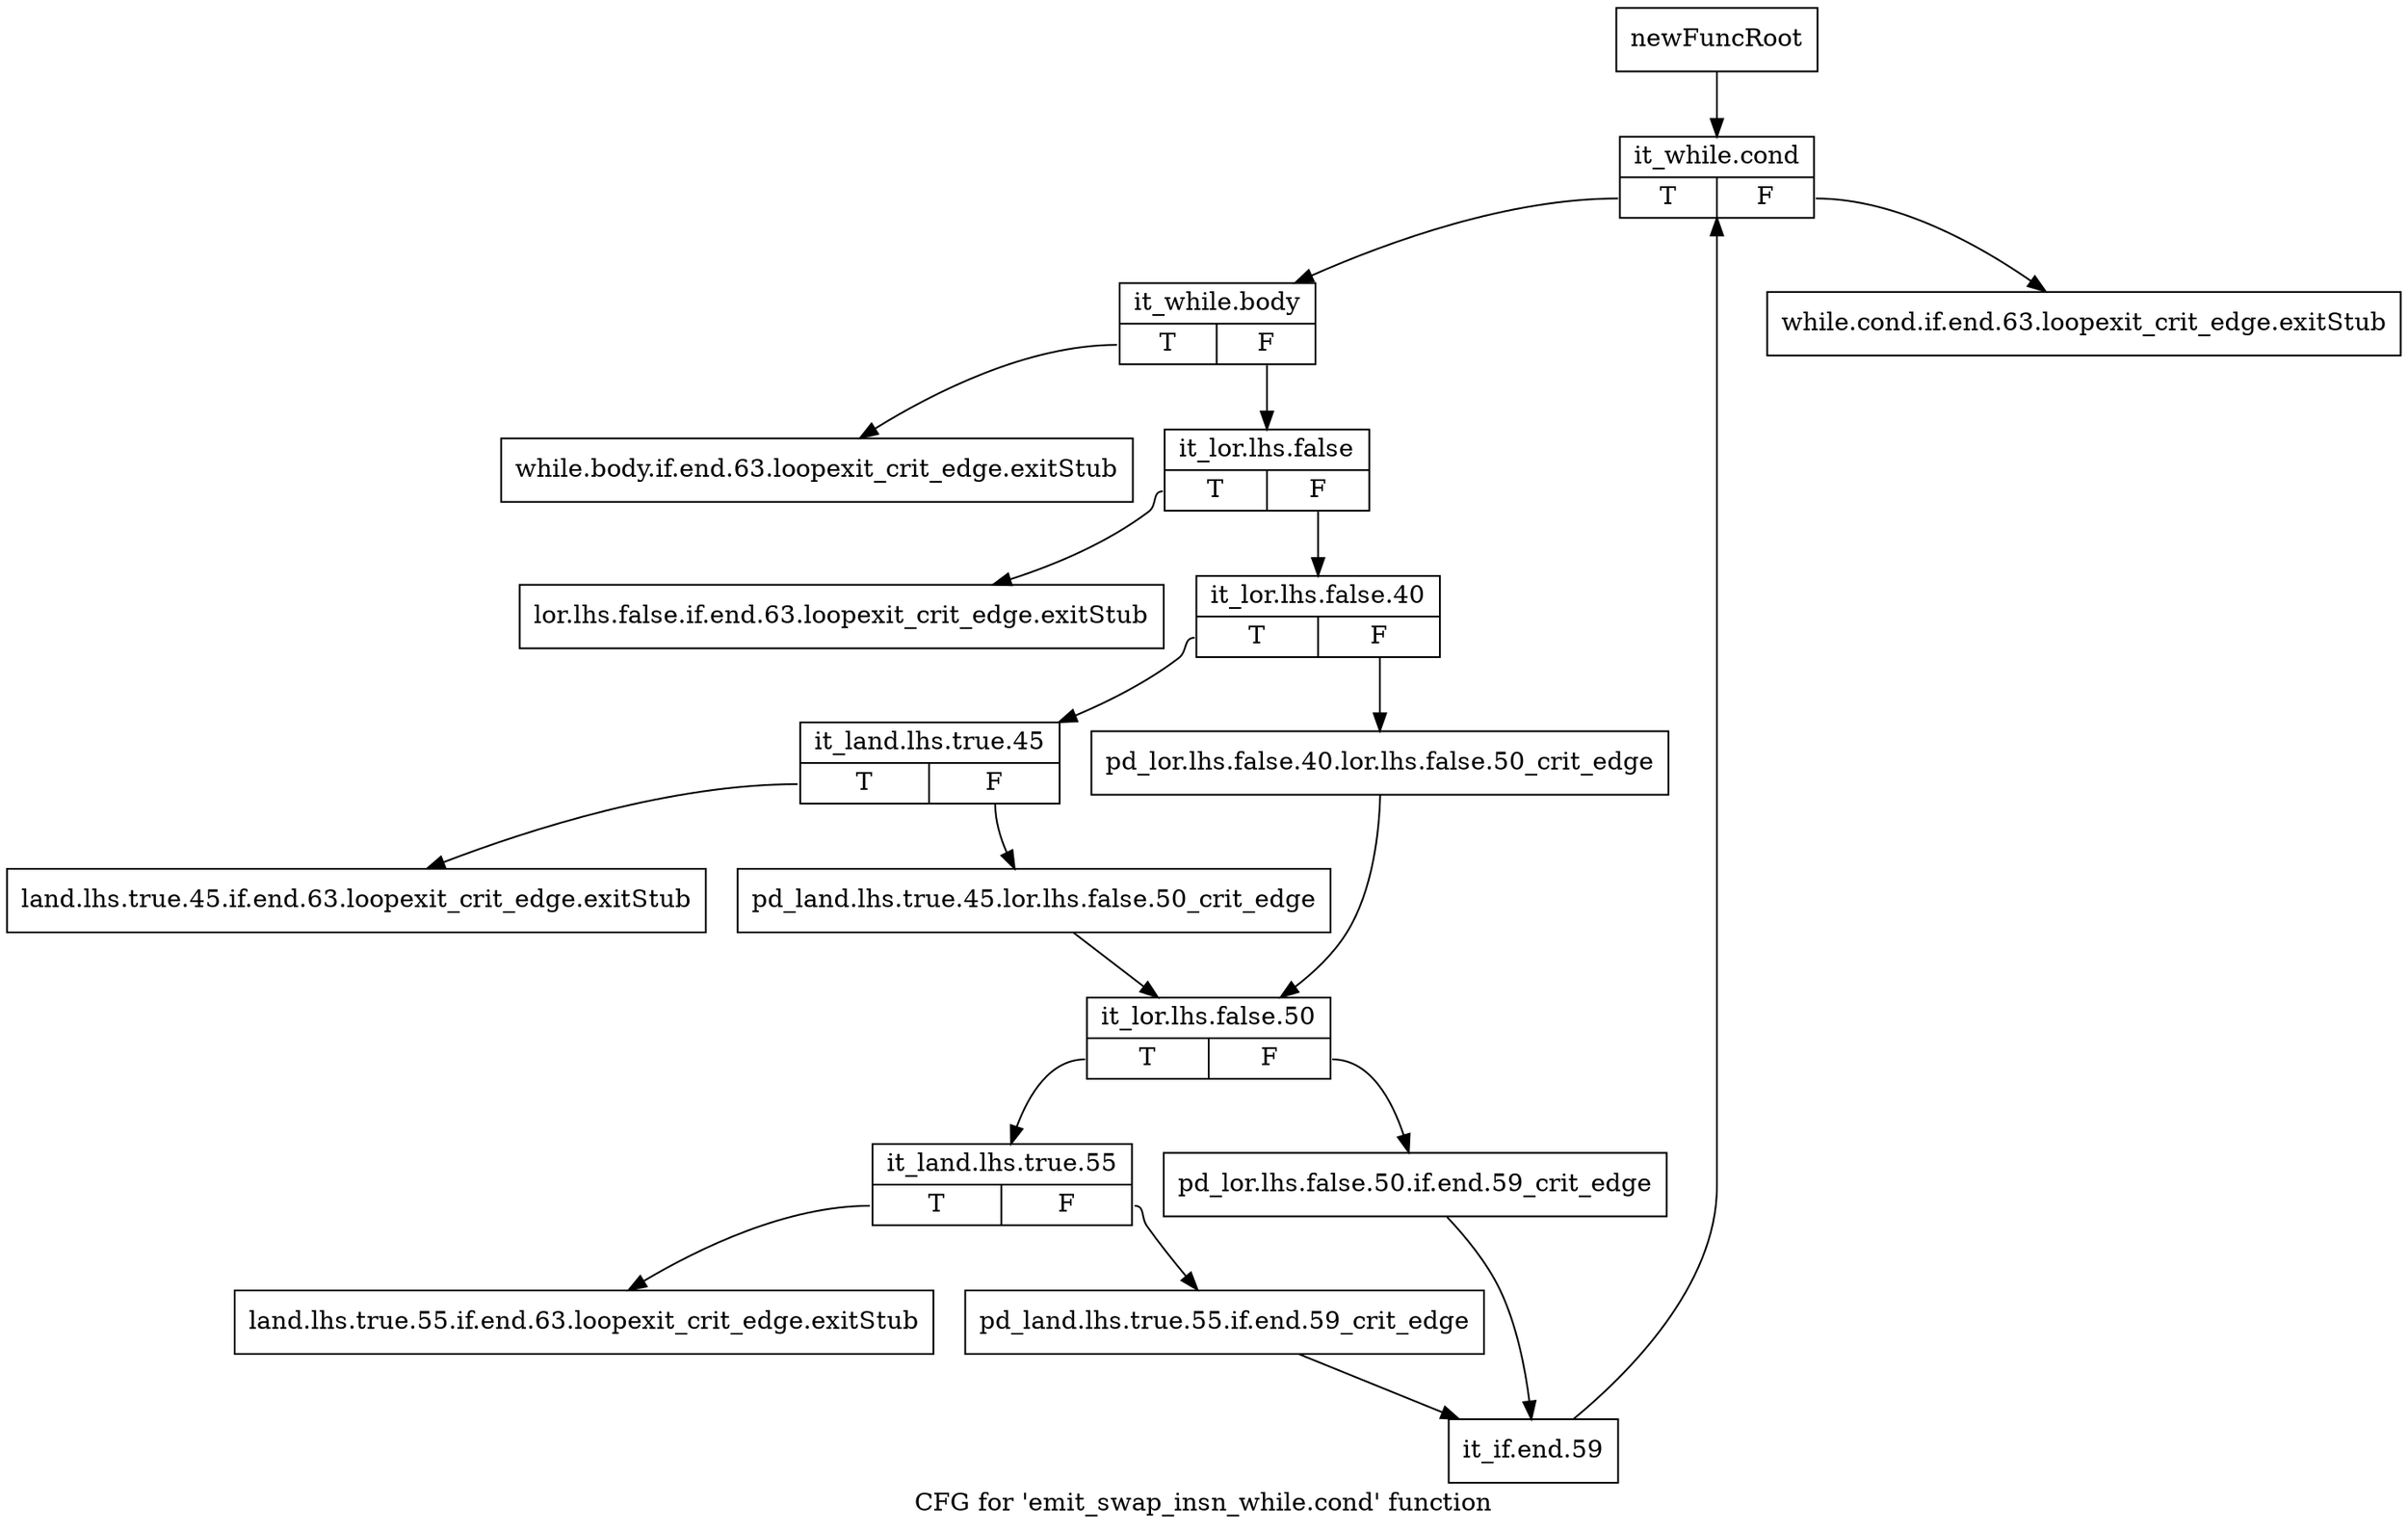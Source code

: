 digraph "CFG for 'emit_swap_insn_while.cond' function" {
	label="CFG for 'emit_swap_insn_while.cond' function";

	Node0xb93a8a0 [shape=record,label="{newFuncRoot}"];
	Node0xb93a8a0 -> Node0xb93aa80;
	Node0xb93a8f0 [shape=record,label="{while.cond.if.end.63.loopexit_crit_edge.exitStub}"];
	Node0xb93a940 [shape=record,label="{while.body.if.end.63.loopexit_crit_edge.exitStub}"];
	Node0xb93a990 [shape=record,label="{lor.lhs.false.if.end.63.loopexit_crit_edge.exitStub}"];
	Node0xb93a9e0 [shape=record,label="{land.lhs.true.45.if.end.63.loopexit_crit_edge.exitStub}"];
	Node0xb93aa30 [shape=record,label="{land.lhs.true.55.if.end.63.loopexit_crit_edge.exitStub}"];
	Node0xb93aa80 [shape=record,label="{it_while.cond|{<s0>T|<s1>F}}"];
	Node0xb93aa80:s0 -> Node0xb93aad0;
	Node0xb93aa80:s1 -> Node0xb93a8f0;
	Node0xb93aad0 [shape=record,label="{it_while.body|{<s0>T|<s1>F}}"];
	Node0xb93aad0:s0 -> Node0xb93a940;
	Node0xb93aad0:s1 -> Node0xb93ab20;
	Node0xb93ab20 [shape=record,label="{it_lor.lhs.false|{<s0>T|<s1>F}}"];
	Node0xb93ab20:s0 -> Node0xb93a990;
	Node0xb93ab20:s1 -> Node0xb93ab70;
	Node0xb93ab70 [shape=record,label="{it_lor.lhs.false.40|{<s0>T|<s1>F}}"];
	Node0xb93ab70:s0 -> Node0xb93ac10;
	Node0xb93ab70:s1 -> Node0xb93abc0;
	Node0xb93abc0 [shape=record,label="{pd_lor.lhs.false.40.lor.lhs.false.50_crit_edge}"];
	Node0xb93abc0 -> Node0xb93acb0;
	Node0xb93ac10 [shape=record,label="{it_land.lhs.true.45|{<s0>T|<s1>F}}"];
	Node0xb93ac10:s0 -> Node0xb93a9e0;
	Node0xb93ac10:s1 -> Node0xb93ac60;
	Node0xb93ac60 [shape=record,label="{pd_land.lhs.true.45.lor.lhs.false.50_crit_edge}"];
	Node0xb93ac60 -> Node0xb93acb0;
	Node0xb93acb0 [shape=record,label="{it_lor.lhs.false.50|{<s0>T|<s1>F}}"];
	Node0xb93acb0:s0 -> Node0xb93ad50;
	Node0xb93acb0:s1 -> Node0xb93ad00;
	Node0xb93ad00 [shape=record,label="{pd_lor.lhs.false.50.if.end.59_crit_edge}"];
	Node0xb93ad00 -> Node0xb93adf0;
	Node0xb93ad50 [shape=record,label="{it_land.lhs.true.55|{<s0>T|<s1>F}}"];
	Node0xb93ad50:s0 -> Node0xb93aa30;
	Node0xb93ad50:s1 -> Node0xb93ada0;
	Node0xb93ada0 [shape=record,label="{pd_land.lhs.true.55.if.end.59_crit_edge}"];
	Node0xb93ada0 -> Node0xb93adf0;
	Node0xb93adf0 [shape=record,label="{it_if.end.59}"];
	Node0xb93adf0 -> Node0xb93aa80;
}
